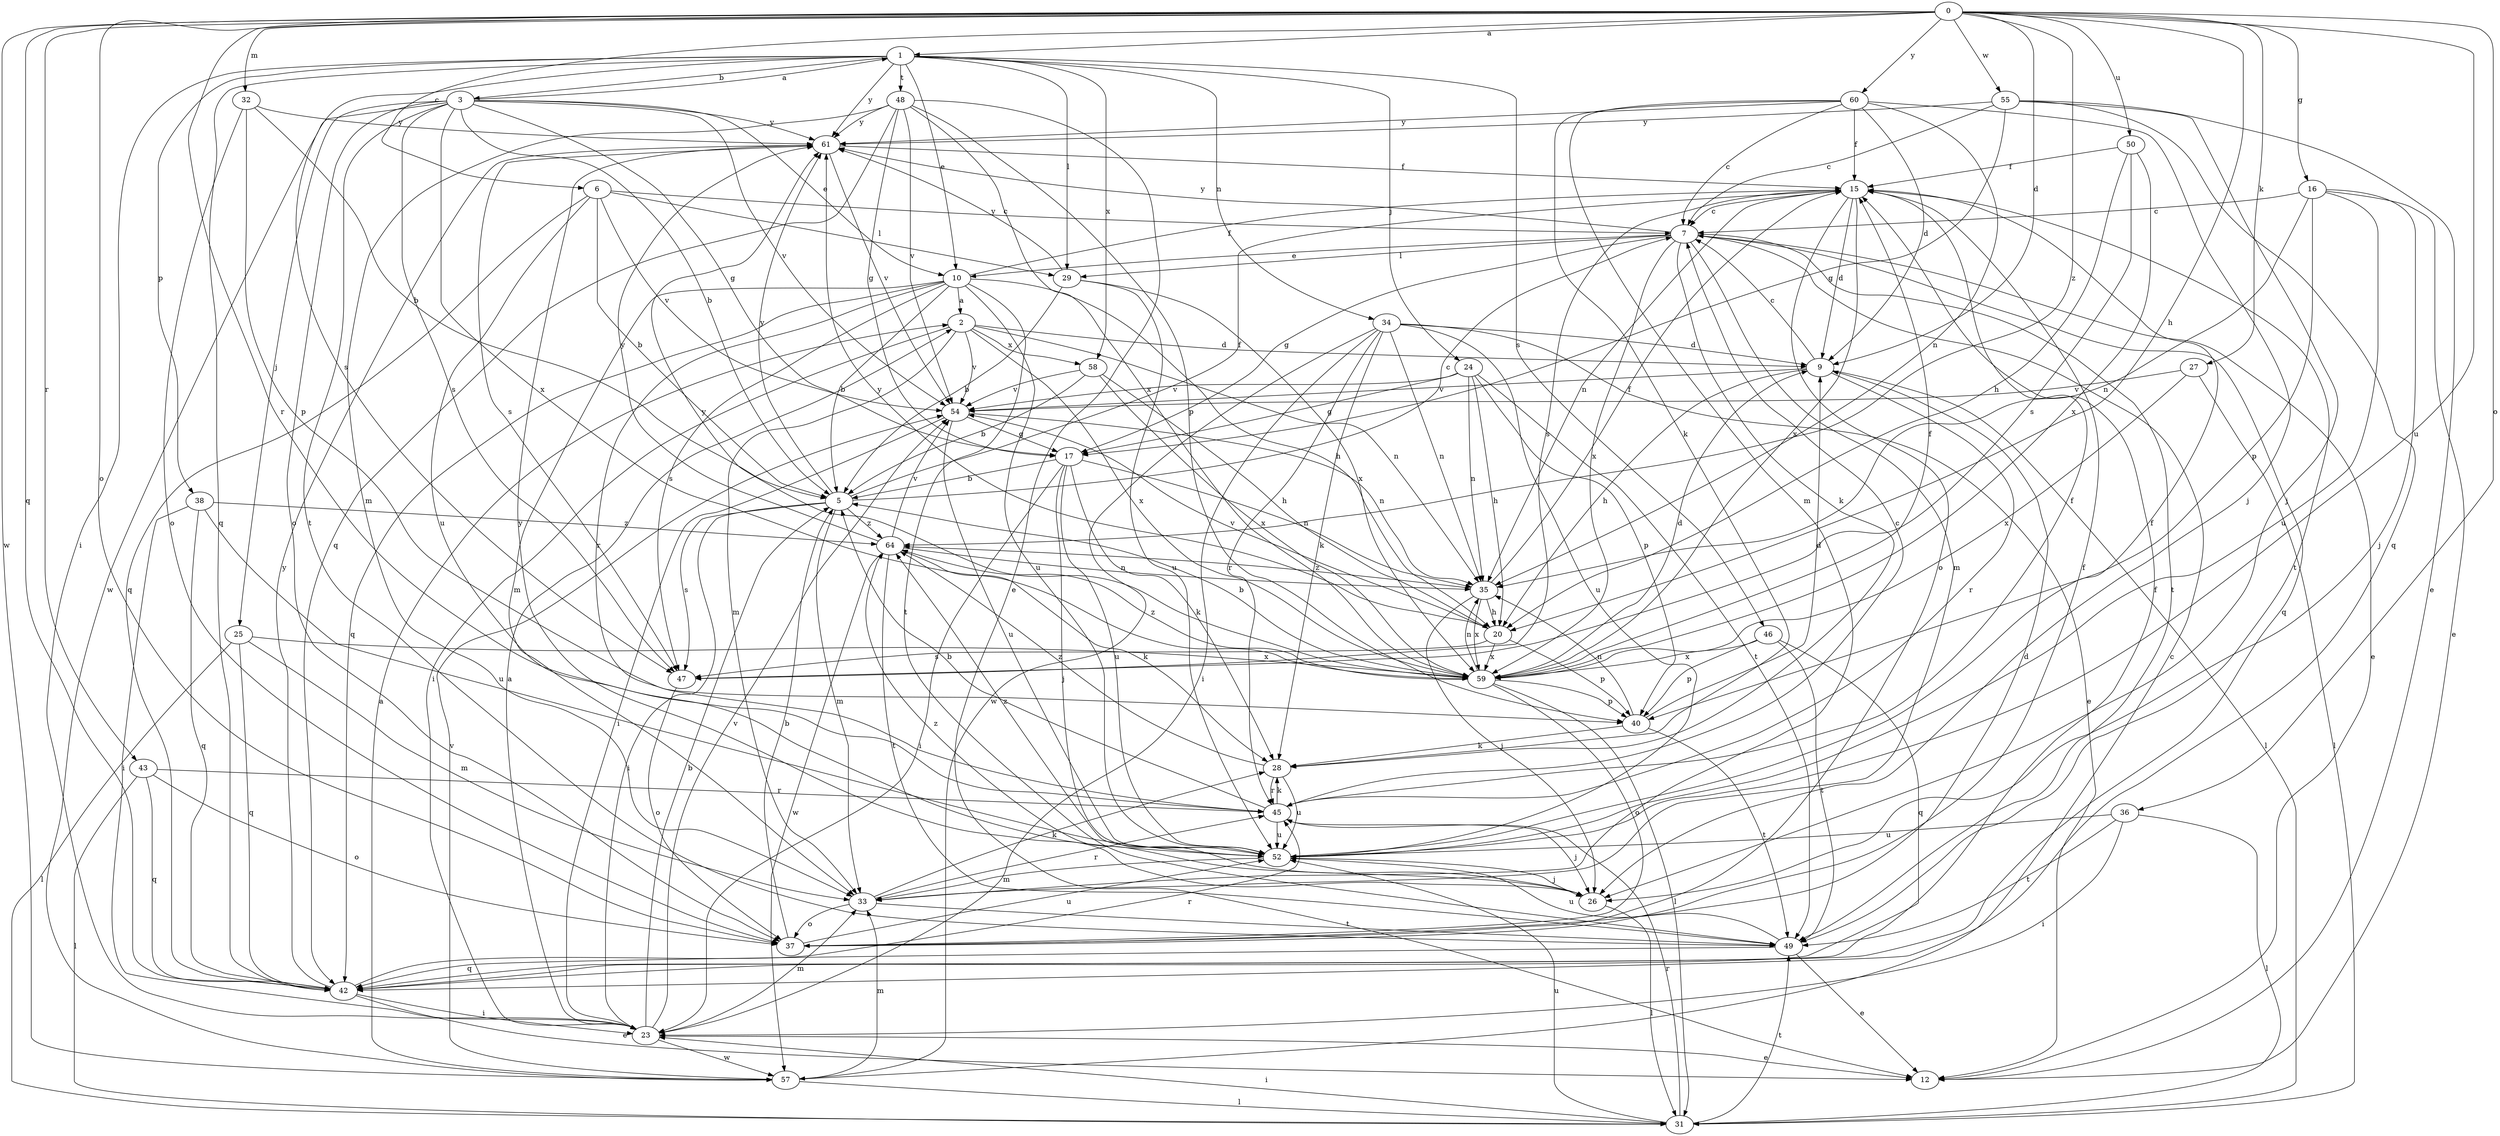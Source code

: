 strict digraph  {
0;
1;
2;
3;
5;
6;
7;
9;
10;
12;
15;
16;
17;
20;
23;
24;
25;
26;
27;
28;
29;
31;
32;
33;
34;
35;
36;
37;
38;
40;
42;
43;
45;
46;
47;
48;
49;
50;
52;
54;
55;
57;
58;
59;
60;
61;
64;
0 -> 1  [label=a];
0 -> 6  [label=c];
0 -> 9  [label=d];
0 -> 16  [label=g];
0 -> 20  [label=h];
0 -> 27  [label=k];
0 -> 32  [label=m];
0 -> 36  [label=o];
0 -> 37  [label=o];
0 -> 42  [label=q];
0 -> 43  [label=r];
0 -> 45  [label=r];
0 -> 50  [label=u];
0 -> 52  [label=u];
0 -> 55  [label=w];
0 -> 57  [label=w];
0 -> 60  [label=y];
0 -> 64  [label=z];
1 -> 3  [label=b];
1 -> 10  [label=e];
1 -> 23  [label=i];
1 -> 24  [label=j];
1 -> 29  [label=l];
1 -> 34  [label=n];
1 -> 38  [label=p];
1 -> 42  [label=q];
1 -> 46  [label=s];
1 -> 47  [label=s];
1 -> 48  [label=t];
1 -> 58  [label=x];
1 -> 61  [label=y];
2 -> 9  [label=d];
2 -> 23  [label=i];
2 -> 33  [label=m];
2 -> 35  [label=n];
2 -> 54  [label=v];
2 -> 58  [label=x];
2 -> 59  [label=x];
3 -> 1  [label=a];
3 -> 5  [label=b];
3 -> 10  [label=e];
3 -> 17  [label=g];
3 -> 25  [label=j];
3 -> 37  [label=o];
3 -> 47  [label=s];
3 -> 49  [label=t];
3 -> 54  [label=v];
3 -> 57  [label=w];
3 -> 59  [label=x];
3 -> 61  [label=y];
5 -> 7  [label=c];
5 -> 15  [label=f];
5 -> 23  [label=i];
5 -> 33  [label=m];
5 -> 47  [label=s];
5 -> 61  [label=y];
5 -> 64  [label=z];
6 -> 5  [label=b];
6 -> 7  [label=c];
6 -> 29  [label=l];
6 -> 42  [label=q];
6 -> 52  [label=u];
6 -> 54  [label=v];
7 -> 10  [label=e];
7 -> 12  [label=e];
7 -> 17  [label=g];
7 -> 28  [label=k];
7 -> 29  [label=l];
7 -> 33  [label=m];
7 -> 42  [label=q];
7 -> 49  [label=t];
7 -> 59  [label=x];
7 -> 61  [label=y];
9 -> 7  [label=c];
9 -> 20  [label=h];
9 -> 31  [label=l];
9 -> 45  [label=r];
9 -> 54  [label=v];
10 -> 2  [label=a];
10 -> 5  [label=b];
10 -> 15  [label=f];
10 -> 20  [label=h];
10 -> 33  [label=m];
10 -> 42  [label=q];
10 -> 45  [label=r];
10 -> 47  [label=s];
10 -> 49  [label=t];
10 -> 52  [label=u];
15 -> 7  [label=c];
15 -> 9  [label=d];
15 -> 35  [label=n];
15 -> 37  [label=o];
15 -> 47  [label=s];
15 -> 49  [label=t];
15 -> 59  [label=x];
16 -> 7  [label=c];
16 -> 12  [label=e];
16 -> 26  [label=j];
16 -> 35  [label=n];
16 -> 40  [label=p];
16 -> 52  [label=u];
17 -> 5  [label=b];
17 -> 23  [label=i];
17 -> 26  [label=j];
17 -> 28  [label=k];
17 -> 35  [label=n];
17 -> 52  [label=u];
20 -> 40  [label=p];
20 -> 47  [label=s];
20 -> 54  [label=v];
20 -> 59  [label=x];
20 -> 61  [label=y];
23 -> 2  [label=a];
23 -> 5  [label=b];
23 -> 12  [label=e];
23 -> 33  [label=m];
23 -> 54  [label=v];
23 -> 57  [label=w];
24 -> 17  [label=g];
24 -> 20  [label=h];
24 -> 35  [label=n];
24 -> 40  [label=p];
24 -> 49  [label=t];
24 -> 54  [label=v];
25 -> 31  [label=l];
25 -> 33  [label=m];
25 -> 42  [label=q];
25 -> 59  [label=x];
26 -> 31  [label=l];
26 -> 61  [label=y];
26 -> 64  [label=z];
27 -> 31  [label=l];
27 -> 54  [label=v];
27 -> 59  [label=x];
28 -> 45  [label=r];
28 -> 52  [label=u];
28 -> 64  [label=z];
29 -> 5  [label=b];
29 -> 52  [label=u];
29 -> 59  [label=x];
29 -> 61  [label=y];
31 -> 23  [label=i];
31 -> 45  [label=r];
31 -> 49  [label=t];
31 -> 52  [label=u];
32 -> 5  [label=b];
32 -> 37  [label=o];
32 -> 40  [label=p];
32 -> 61  [label=y];
33 -> 28  [label=k];
33 -> 37  [label=o];
33 -> 45  [label=r];
33 -> 49  [label=t];
34 -> 9  [label=d];
34 -> 12  [label=e];
34 -> 23  [label=i];
34 -> 28  [label=k];
34 -> 35  [label=n];
34 -> 45  [label=r];
34 -> 52  [label=u];
34 -> 57  [label=w];
35 -> 15  [label=f];
35 -> 20  [label=h];
35 -> 26  [label=j];
35 -> 59  [label=x];
35 -> 64  [label=z];
36 -> 23  [label=i];
36 -> 31  [label=l];
36 -> 49  [label=t];
36 -> 52  [label=u];
37 -> 5  [label=b];
37 -> 9  [label=d];
37 -> 15  [label=f];
37 -> 52  [label=u];
38 -> 23  [label=i];
38 -> 42  [label=q];
38 -> 52  [label=u];
38 -> 64  [label=z];
40 -> 9  [label=d];
40 -> 28  [label=k];
40 -> 35  [label=n];
40 -> 49  [label=t];
42 -> 12  [label=e];
42 -> 15  [label=f];
42 -> 23  [label=i];
42 -> 45  [label=r];
42 -> 61  [label=y];
43 -> 31  [label=l];
43 -> 37  [label=o];
43 -> 42  [label=q];
43 -> 45  [label=r];
45 -> 5  [label=b];
45 -> 7  [label=c];
45 -> 15  [label=f];
45 -> 26  [label=j];
45 -> 28  [label=k];
45 -> 52  [label=u];
46 -> 40  [label=p];
46 -> 42  [label=q];
46 -> 49  [label=t];
46 -> 59  [label=x];
47 -> 37  [label=o];
48 -> 12  [label=e];
48 -> 17  [label=g];
48 -> 33  [label=m];
48 -> 40  [label=p];
48 -> 42  [label=q];
48 -> 54  [label=v];
48 -> 59  [label=x];
48 -> 61  [label=y];
49 -> 12  [label=e];
49 -> 42  [label=q];
49 -> 52  [label=u];
50 -> 15  [label=f];
50 -> 20  [label=h];
50 -> 47  [label=s];
50 -> 59  [label=x];
52 -> 15  [label=f];
52 -> 26  [label=j];
52 -> 33  [label=m];
52 -> 64  [label=z];
54 -> 17  [label=g];
54 -> 23  [label=i];
54 -> 35  [label=n];
54 -> 52  [label=u];
55 -> 7  [label=c];
55 -> 12  [label=e];
55 -> 17  [label=g];
55 -> 26  [label=j];
55 -> 42  [label=q];
55 -> 61  [label=y];
57 -> 2  [label=a];
57 -> 7  [label=c];
57 -> 31  [label=l];
57 -> 33  [label=m];
57 -> 54  [label=v];
58 -> 5  [label=b];
58 -> 20  [label=h];
58 -> 54  [label=v];
58 -> 59  [label=x];
59 -> 5  [label=b];
59 -> 9  [label=d];
59 -> 15  [label=f];
59 -> 31  [label=l];
59 -> 35  [label=n];
59 -> 37  [label=o];
59 -> 40  [label=p];
59 -> 61  [label=y];
59 -> 64  [label=z];
60 -> 7  [label=c];
60 -> 9  [label=d];
60 -> 15  [label=f];
60 -> 26  [label=j];
60 -> 28  [label=k];
60 -> 33  [label=m];
60 -> 35  [label=n];
60 -> 61  [label=y];
61 -> 15  [label=f];
61 -> 47  [label=s];
61 -> 54  [label=v];
64 -> 28  [label=k];
64 -> 35  [label=n];
64 -> 49  [label=t];
64 -> 54  [label=v];
64 -> 57  [label=w];
64 -> 61  [label=y];
}
